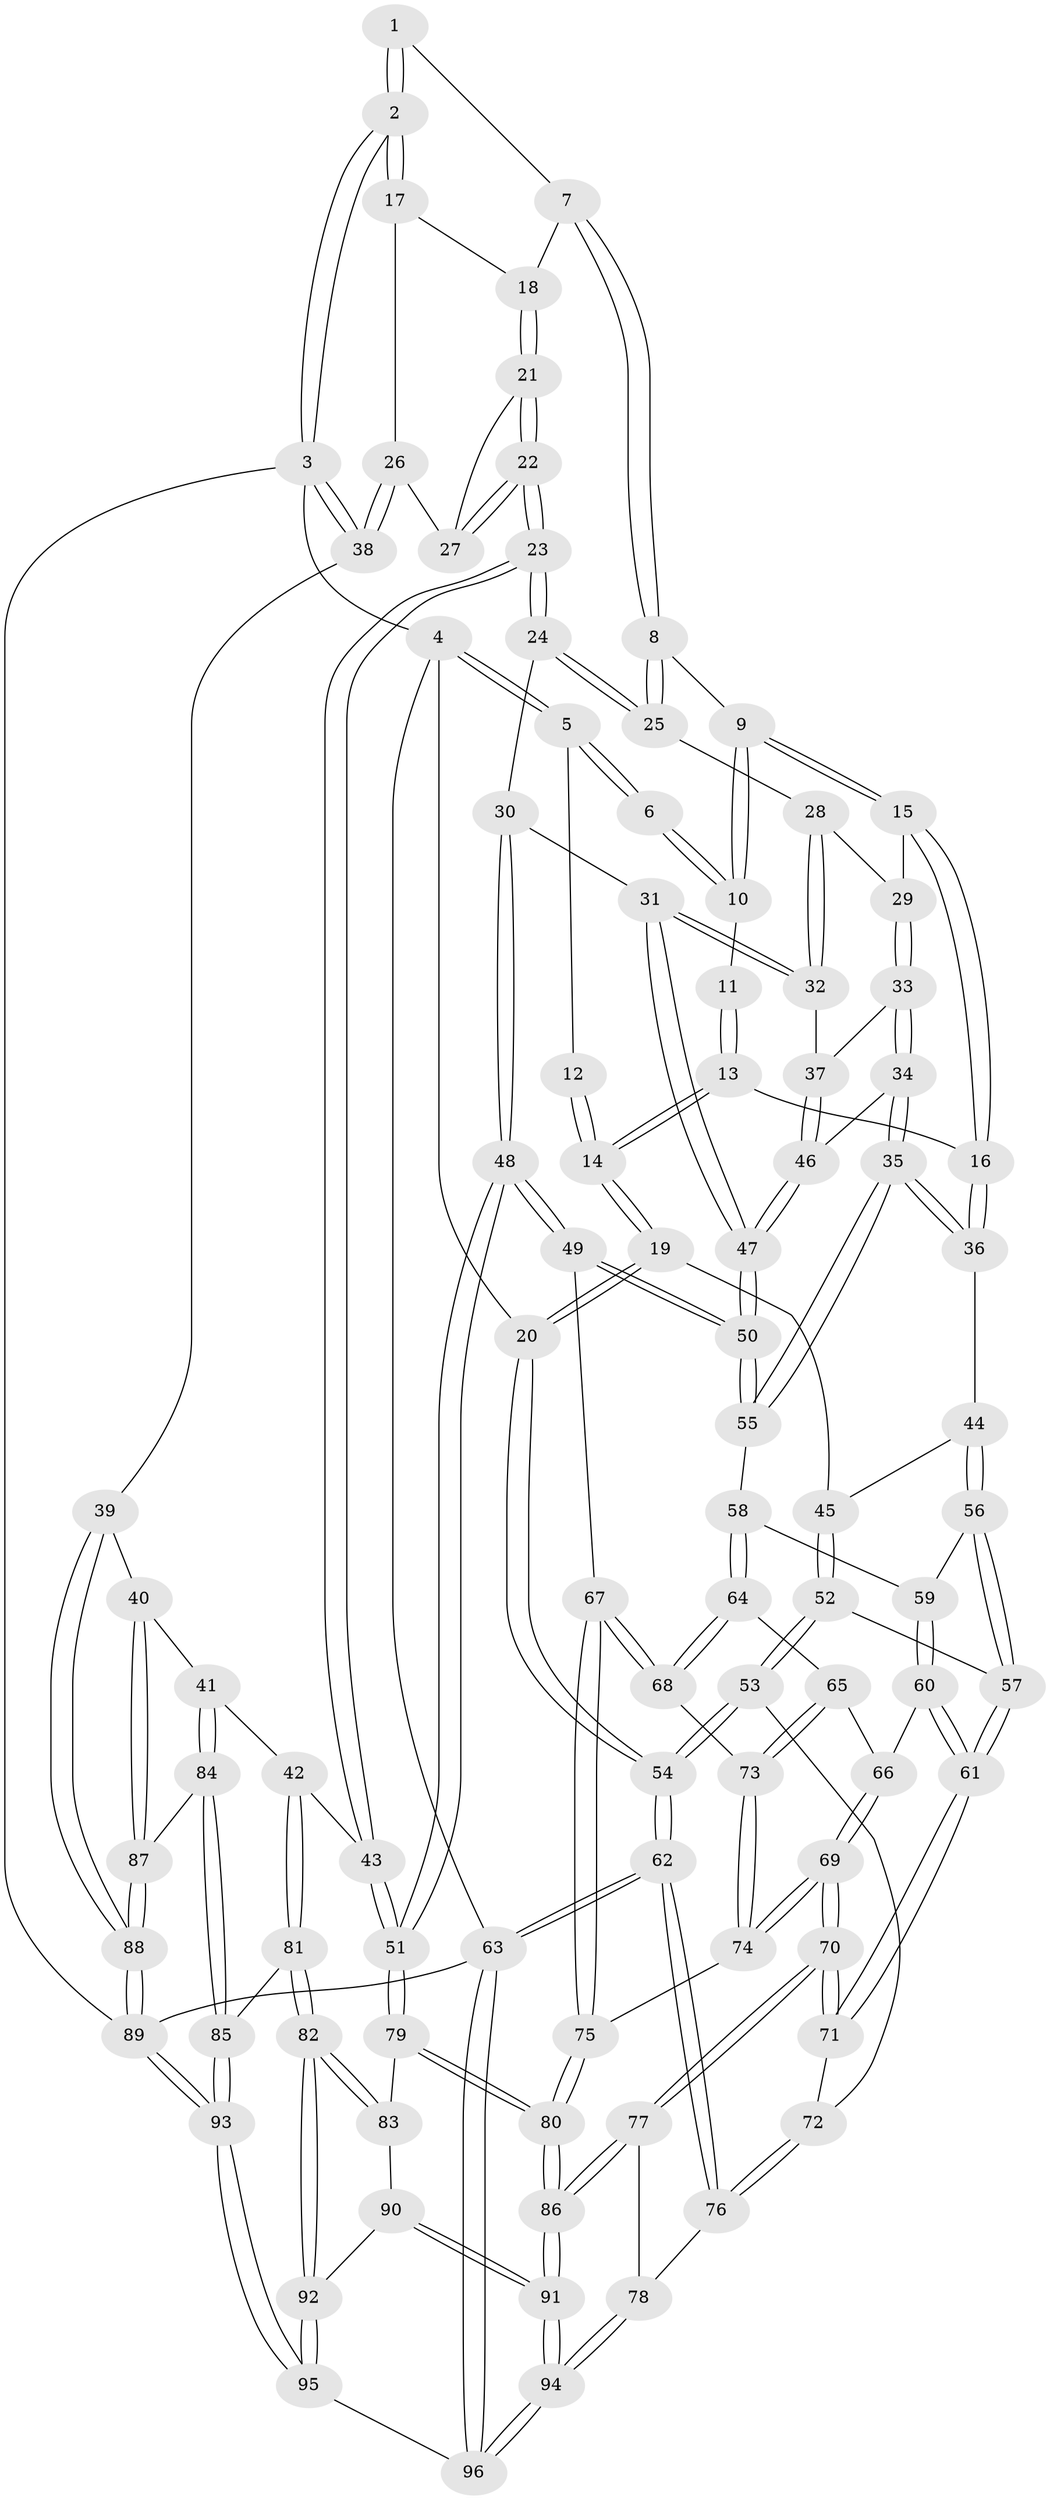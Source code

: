 // coarse degree distribution, {3: 0.05970149253731343, 6: 0.11940298507462686, 8: 0.014925373134328358, 4: 0.373134328358209, 5: 0.417910447761194, 2: 0.014925373134328358}
// Generated by graph-tools (version 1.1) at 2025/52/02/27/25 19:52:39]
// undirected, 96 vertices, 237 edges
graph export_dot {
graph [start="1"]
  node [color=gray90,style=filled];
  1 [pos="+0.7898631139901595+0"];
  2 [pos="+1+0"];
  3 [pos="+1+0"];
  4 [pos="+0+0"];
  5 [pos="+0+0"];
  6 [pos="+0.43059391728039165+0"];
  7 [pos="+0.7822758554239805+0.07189827853731005"];
  8 [pos="+0.6886043279579582+0.14449386789651975"];
  9 [pos="+0.42320004240822423+0.05151666716386582"];
  10 [pos="+0.41153639417837784+0.023958219018191305"];
  11 [pos="+0.3329342568473743+0.05553588447747635"];
  12 [pos="+0.20276747491983607+0.03794357035800804"];
  13 [pos="+0.15997312469120822+0.19119472104269097"];
  14 [pos="+0.0859403867543327+0.200572087909248"];
  15 [pos="+0.42136820509498396+0.18178434568580015"];
  16 [pos="+0.3161095077489553+0.25778693590282653"];
  17 [pos="+0.9732331550751903+0.05752551034801642"];
  18 [pos="+0.8118035902115002+0.09865080504646825"];
  19 [pos="+0.053451864194325044+0.20937531727978065"];
  20 [pos="+0+0.03342079272126497"];
  21 [pos="+0.8434116260986929+0.1339757267429403"];
  22 [pos="+0.8037620589571643+0.3895902394605045"];
  23 [pos="+0.7902791058093428+0.4216959215172628"];
  24 [pos="+0.6821950663146091+0.34192089868693487"];
  25 [pos="+0.6756538749485842+0.1833326748093676"];
  26 [pos="+1+0.20617367470710762"];
  27 [pos="+0.9863385925642532+0.20180153305117765"];
  28 [pos="+0.5773829911370816+0.21567467106648633"];
  29 [pos="+0.44579119069646855+0.21282522340911353"];
  30 [pos="+0.5908346367775046+0.3583430956610469"];
  31 [pos="+0.5811734646608147+0.356885807520651"];
  32 [pos="+0.5580631130156032+0.3311332868954028"];
  33 [pos="+0.44941812216365323+0.2228839125368126"];
  34 [pos="+0.37447710840748033+0.40539778214304134"];
  35 [pos="+0.33472631573660244+0.4125109621231272"];
  36 [pos="+0.2979760062712475+0.3847574276331494"];
  37 [pos="+0.479452938074374+0.27005792749190755"];
  38 [pos="+1+0.2653955474938882"];
  39 [pos="+1+0.5475724457857098"];
  40 [pos="+1+0.5489476627399629"];
  41 [pos="+1+0.5490257279223438"];
  42 [pos="+0.8903781640256323+0.5388346523509316"];
  43 [pos="+0.8332483956285697+0.514376078993773"];
  44 [pos="+0.1946924292325672+0.3955564133758942"];
  45 [pos="+0.12361992984874785+0.3601161950168933"];
  46 [pos="+0.4333038739361113+0.41087025698503843"];
  47 [pos="+0.476237697983465+0.4312476300991153"];
  48 [pos="+0.5831011901170419+0.5937662436303178"];
  49 [pos="+0.5250225208790048+0.5797098779163827"];
  50 [pos="+0.5031009502646864+0.541707235560612"];
  51 [pos="+0.6281738264324119+0.6165106163395411"];
  52 [pos="+0.03030000005457319+0.5036208305367937"];
  53 [pos="+0+0.5413545150448829"];
  54 [pos="+0+0.5470238517237368"];
  55 [pos="+0.33529692773460346+0.49385490964150414"];
  56 [pos="+0.19496702080306957+0.46121490374443835"];
  57 [pos="+0.12906099518696065+0.5276212630702589"];
  58 [pos="+0.3333798738734547+0.499026868049775"];
  59 [pos="+0.2127939470653643+0.5088733812193206"];
  60 [pos="+0.211727155761137+0.5517394925070742"];
  61 [pos="+0.16552501629825067+0.5686235208424232"];
  62 [pos="+0+1"];
  63 [pos="+0+1"];
  64 [pos="+0.3330330885469549+0.5015408024089199"];
  65 [pos="+0.30632045735699287+0.5728403341065619"];
  66 [pos="+0.2117429627355199+0.5517508622529115"];
  67 [pos="+0.47092095819732605+0.6106140677492492"];
  68 [pos="+0.42576160751720626+0.5906966615063282"];
  69 [pos="+0.23735754786637958+0.7151349108581766"];
  70 [pos="+0.21393603843939593+0.7332979628656271"];
  71 [pos="+0.13578657687441675+0.6313543686334134"];
  72 [pos="+0.05443475382741354+0.614762954785764"];
  73 [pos="+0.3078646760344358+0.5798614542070281"];
  74 [pos="+0.3022962918695467+0.6814072127952299"];
  75 [pos="+0.39495368272728654+0.7012689544548358"];
  76 [pos="+0.04200332802303908+0.8469183676085843"];
  77 [pos="+0.20688917339419152+0.7511543057099795"];
  78 [pos="+0.15266595147061923+0.8236180229299949"];
  79 [pos="+0.6227051356291464+0.7175610003273548"];
  80 [pos="+0.44221990508217357+0.8017325245696495"];
  81 [pos="+0.7825593844912337+0.8488132708023131"];
  82 [pos="+0.7764850025099839+0.849974751281688"];
  83 [pos="+0.643471003791244+0.7581630291313444"];
  84 [pos="+0.8669992307360718+0.8633308916024545"];
  85 [pos="+0.8046194745993402+0.8575858333515441"];
  86 [pos="+0.42847451819112503+0.8695389370106804"];
  87 [pos="+0.894172655755206+0.872140483169132"];
  88 [pos="+1+1"];
  89 [pos="+1+1"];
  90 [pos="+0.5952133171462588+0.8529819291940023"];
  91 [pos="+0.43370264148417653+0.9411630566850973"];
  92 [pos="+0.6839418180767584+0.9848900706260127"];
  93 [pos="+0.9589287479196605+1"];
  94 [pos="+0.39821899822721807+1"];
  95 [pos="+0.6088704523983643+1"];
  96 [pos="+0.40758406622731835+1"];
  1 -- 2;
  1 -- 2;
  1 -- 7;
  2 -- 3;
  2 -- 3;
  2 -- 17;
  2 -- 17;
  3 -- 4;
  3 -- 38;
  3 -- 38;
  3 -- 89;
  4 -- 5;
  4 -- 5;
  4 -- 20;
  4 -- 63;
  5 -- 6;
  5 -- 6;
  5 -- 12;
  6 -- 10;
  6 -- 10;
  7 -- 8;
  7 -- 8;
  7 -- 18;
  8 -- 9;
  8 -- 25;
  8 -- 25;
  9 -- 10;
  9 -- 10;
  9 -- 15;
  9 -- 15;
  10 -- 11;
  11 -- 13;
  11 -- 13;
  12 -- 14;
  12 -- 14;
  13 -- 14;
  13 -- 14;
  13 -- 16;
  14 -- 19;
  14 -- 19;
  15 -- 16;
  15 -- 16;
  15 -- 29;
  16 -- 36;
  16 -- 36;
  17 -- 18;
  17 -- 26;
  18 -- 21;
  18 -- 21;
  19 -- 20;
  19 -- 20;
  19 -- 45;
  20 -- 54;
  20 -- 54;
  21 -- 22;
  21 -- 22;
  21 -- 27;
  22 -- 23;
  22 -- 23;
  22 -- 27;
  22 -- 27;
  23 -- 24;
  23 -- 24;
  23 -- 43;
  23 -- 43;
  24 -- 25;
  24 -- 25;
  24 -- 30;
  25 -- 28;
  26 -- 27;
  26 -- 38;
  26 -- 38;
  28 -- 29;
  28 -- 32;
  28 -- 32;
  29 -- 33;
  29 -- 33;
  30 -- 31;
  30 -- 48;
  30 -- 48;
  31 -- 32;
  31 -- 32;
  31 -- 47;
  31 -- 47;
  32 -- 37;
  33 -- 34;
  33 -- 34;
  33 -- 37;
  34 -- 35;
  34 -- 35;
  34 -- 46;
  35 -- 36;
  35 -- 36;
  35 -- 55;
  35 -- 55;
  36 -- 44;
  37 -- 46;
  37 -- 46;
  38 -- 39;
  39 -- 40;
  39 -- 88;
  39 -- 88;
  40 -- 41;
  40 -- 87;
  40 -- 87;
  41 -- 42;
  41 -- 84;
  41 -- 84;
  42 -- 43;
  42 -- 81;
  42 -- 81;
  43 -- 51;
  43 -- 51;
  44 -- 45;
  44 -- 56;
  44 -- 56;
  45 -- 52;
  45 -- 52;
  46 -- 47;
  46 -- 47;
  47 -- 50;
  47 -- 50;
  48 -- 49;
  48 -- 49;
  48 -- 51;
  48 -- 51;
  49 -- 50;
  49 -- 50;
  49 -- 67;
  50 -- 55;
  50 -- 55;
  51 -- 79;
  51 -- 79;
  52 -- 53;
  52 -- 53;
  52 -- 57;
  53 -- 54;
  53 -- 54;
  53 -- 72;
  54 -- 62;
  54 -- 62;
  55 -- 58;
  56 -- 57;
  56 -- 57;
  56 -- 59;
  57 -- 61;
  57 -- 61;
  58 -- 59;
  58 -- 64;
  58 -- 64;
  59 -- 60;
  59 -- 60;
  60 -- 61;
  60 -- 61;
  60 -- 66;
  61 -- 71;
  61 -- 71;
  62 -- 63;
  62 -- 63;
  62 -- 76;
  62 -- 76;
  63 -- 96;
  63 -- 96;
  63 -- 89;
  64 -- 65;
  64 -- 68;
  64 -- 68;
  65 -- 66;
  65 -- 73;
  65 -- 73;
  66 -- 69;
  66 -- 69;
  67 -- 68;
  67 -- 68;
  67 -- 75;
  67 -- 75;
  68 -- 73;
  69 -- 70;
  69 -- 70;
  69 -- 74;
  69 -- 74;
  70 -- 71;
  70 -- 71;
  70 -- 77;
  70 -- 77;
  71 -- 72;
  72 -- 76;
  72 -- 76;
  73 -- 74;
  73 -- 74;
  74 -- 75;
  75 -- 80;
  75 -- 80;
  76 -- 78;
  77 -- 78;
  77 -- 86;
  77 -- 86;
  78 -- 94;
  78 -- 94;
  79 -- 80;
  79 -- 80;
  79 -- 83;
  80 -- 86;
  80 -- 86;
  81 -- 82;
  81 -- 82;
  81 -- 85;
  82 -- 83;
  82 -- 83;
  82 -- 92;
  82 -- 92;
  83 -- 90;
  84 -- 85;
  84 -- 85;
  84 -- 87;
  85 -- 93;
  85 -- 93;
  86 -- 91;
  86 -- 91;
  87 -- 88;
  87 -- 88;
  88 -- 89;
  88 -- 89;
  89 -- 93;
  89 -- 93;
  90 -- 91;
  90 -- 91;
  90 -- 92;
  91 -- 94;
  91 -- 94;
  92 -- 95;
  92 -- 95;
  93 -- 95;
  93 -- 95;
  94 -- 96;
  94 -- 96;
  95 -- 96;
}
